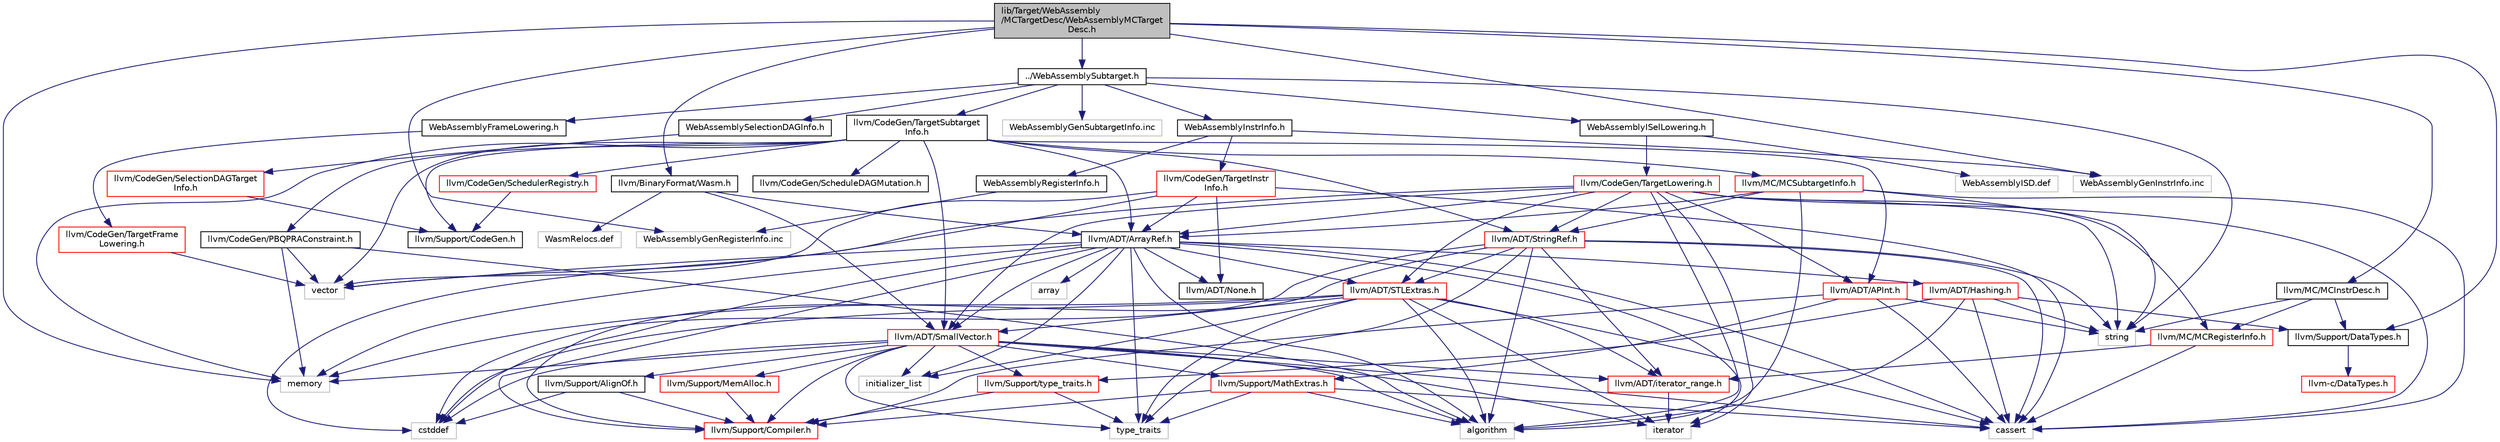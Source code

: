 digraph "lib/Target/WebAssembly/MCTargetDesc/WebAssemblyMCTargetDesc.h"
{
 // LATEX_PDF_SIZE
  bgcolor="transparent";
  edge [fontname="Helvetica",fontsize="10",labelfontname="Helvetica",labelfontsize="10"];
  node [fontname="Helvetica",fontsize="10",shape="box"];
  Node1 [label="lib/Target/WebAssembly\l/MCTargetDesc/WebAssemblyMCTarget\lDesc.h",height=0.2,width=0.4,color="black", fillcolor="grey75", style="filled", fontcolor="black",tooltip="This file provides WebAssembly-specific target descriptions."];
  Node1 -> Node2 [color="midnightblue",fontsize="10",style="solid",fontname="Helvetica"];
  Node2 [label="../WebAssemblySubtarget.h",height=0.2,width=0.4,color="black",URL="$WebAssemblySubtarget_8h.html",tooltip="This file declares the WebAssembly-specific subclass of TargetSubtarget."];
  Node2 -> Node3 [color="midnightblue",fontsize="10",style="solid",fontname="Helvetica"];
  Node3 [label="WebAssemblyFrameLowering.h",height=0.2,width=0.4,color="black",URL="$WebAssemblyFrameLowering_8h.html",tooltip="This class implements WebAssembly-specific bits of TargetFrameLowering class."];
  Node3 -> Node4 [color="midnightblue",fontsize="10",style="solid",fontname="Helvetica"];
  Node4 [label="llvm/CodeGen/TargetFrame\lLowering.h",height=0.2,width=0.4,color="red",URL="$TargetFrameLowering_8h.html",tooltip=" "];
  Node4 -> Node66 [color="midnightblue",fontsize="10",style="solid",fontname="Helvetica"];
  Node66 [label="vector",height=0.2,width=0.4,color="grey75",tooltip=" "];
  Node2 -> Node196 [color="midnightblue",fontsize="10",style="solid",fontname="Helvetica"];
  Node196 [label="WebAssemblyISelLowering.h",height=0.2,width=0.4,color="black",URL="$WebAssemblyISelLowering_8h.html",tooltip="This file defines the interfaces that WebAssembly uses to lower LLVM code into a selection DAG."];
  Node196 -> Node197 [color="midnightblue",fontsize="10",style="solid",fontname="Helvetica"];
  Node197 [label="llvm/CodeGen/TargetLowering.h",height=0.2,width=0.4,color="red",URL="$TargetLowering_8h.html",tooltip="This file describes how to lower LLVM code to machine code."];
  Node197 -> Node112 [color="midnightblue",fontsize="10",style="solid",fontname="Helvetica"];
  Node112 [label="llvm/ADT/APInt.h",height=0.2,width=0.4,color="red",URL="$APInt_8h.html",tooltip="This file implements a class to represent arbitrary precision integral constant values and operations..."];
  Node112 -> Node25 [color="midnightblue",fontsize="10",style="solid",fontname="Helvetica"];
  Node25 [label="llvm/Support/Compiler.h",height=0.2,width=0.4,color="red",URL="$Compiler_8h.html",tooltip=" "];
  Node112 -> Node52 [color="midnightblue",fontsize="10",style="solid",fontname="Helvetica"];
  Node52 [label="llvm/Support/MathExtras.h",height=0.2,width=0.4,color="red",URL="$MathExtras_8h.html",tooltip=" "];
  Node52 -> Node25 [color="midnightblue",fontsize="10",style="solid",fontname="Helvetica"];
  Node52 -> Node37 [color="midnightblue",fontsize="10",style="solid",fontname="Helvetica"];
  Node37 [label="algorithm",height=0.2,width=0.4,color="grey75",tooltip=" "];
  Node52 -> Node29 [color="midnightblue",fontsize="10",style="solid",fontname="Helvetica"];
  Node29 [label="cassert",height=0.2,width=0.4,color="grey75",tooltip=" "];
  Node52 -> Node23 [color="midnightblue",fontsize="10",style="solid",fontname="Helvetica"];
  Node23 [label="type_traits",height=0.2,width=0.4,color="grey75",tooltip=" "];
  Node112 -> Node29 [color="midnightblue",fontsize="10",style="solid",fontname="Helvetica"];
  Node112 -> Node58 [color="midnightblue",fontsize="10",style="solid",fontname="Helvetica"];
  Node58 [label="string",height=0.2,width=0.4,color="grey75",tooltip=" "];
  Node197 -> Node41 [color="midnightblue",fontsize="10",style="solid",fontname="Helvetica"];
  Node41 [label="llvm/ADT/ArrayRef.h",height=0.2,width=0.4,color="black",URL="$ArrayRef_8h.html",tooltip=" "];
  Node41 -> Node42 [color="midnightblue",fontsize="10",style="solid",fontname="Helvetica"];
  Node42 [label="llvm/ADT/Hashing.h",height=0.2,width=0.4,color="red",URL="$Hashing_8h.html",tooltip=" "];
  Node42 -> Node16 [color="midnightblue",fontsize="10",style="solid",fontname="Helvetica"];
  Node16 [label="llvm/Support/DataTypes.h",height=0.2,width=0.4,color="black",URL="$llvm_2Support_2DataTypes_8h.html",tooltip=" "];
  Node16 -> Node17 [color="midnightblue",fontsize="10",style="solid",fontname="Helvetica"];
  Node17 [label="llvm-c/DataTypes.h",height=0.2,width=0.4,color="red",URL="$llvm-c_2DataTypes_8h.html",tooltip=" "];
  Node42 -> Node24 [color="midnightblue",fontsize="10",style="solid",fontname="Helvetica"];
  Node24 [label="llvm/Support/type_traits.h",height=0.2,width=0.4,color="red",URL="$type__traits_8h.html",tooltip=" "];
  Node24 -> Node25 [color="midnightblue",fontsize="10",style="solid",fontname="Helvetica"];
  Node24 -> Node23 [color="midnightblue",fontsize="10",style="solid",fontname="Helvetica"];
  Node42 -> Node37 [color="midnightblue",fontsize="10",style="solid",fontname="Helvetica"];
  Node42 -> Node29 [color="midnightblue",fontsize="10",style="solid",fontname="Helvetica"];
  Node42 -> Node58 [color="midnightblue",fontsize="10",style="solid",fontname="Helvetica"];
  Node41 -> Node48 [color="midnightblue",fontsize="10",style="solid",fontname="Helvetica"];
  Node48 [label="llvm/ADT/None.h",height=0.2,width=0.4,color="black",URL="$None_8h.html",tooltip=" "];
  Node41 -> Node50 [color="midnightblue",fontsize="10",style="solid",fontname="Helvetica"];
  Node50 [label="llvm/ADT/SmallVector.h",height=0.2,width=0.4,color="red",URL="$SmallVector_8h.html",tooltip=" "];
  Node50 -> Node7 [color="midnightblue",fontsize="10",style="solid",fontname="Helvetica"];
  Node7 [label="llvm/ADT/iterator_range.h",height=0.2,width=0.4,color="red",URL="$iterator__range_8h.html",tooltip="This provides a very simple, boring adaptor for a begin and end iterator into a range type."];
  Node7 -> Node8 [color="midnightblue",fontsize="10",style="solid",fontname="Helvetica"];
  Node8 [label="iterator",height=0.2,width=0.4,color="grey75",tooltip=" "];
  Node50 -> Node51 [color="midnightblue",fontsize="10",style="solid",fontname="Helvetica"];
  Node51 [label="llvm/Support/AlignOf.h",height=0.2,width=0.4,color="black",URL="$AlignOf_8h.html",tooltip=" "];
  Node51 -> Node25 [color="midnightblue",fontsize="10",style="solid",fontname="Helvetica"];
  Node51 -> Node36 [color="midnightblue",fontsize="10",style="solid",fontname="Helvetica"];
  Node36 [label="cstddef",height=0.2,width=0.4,color="grey75",tooltip=" "];
  Node50 -> Node25 [color="midnightblue",fontsize="10",style="solid",fontname="Helvetica"];
  Node50 -> Node52 [color="midnightblue",fontsize="10",style="solid",fontname="Helvetica"];
  Node50 -> Node56 [color="midnightblue",fontsize="10",style="solid",fontname="Helvetica"];
  Node56 [label="llvm/Support/MemAlloc.h",height=0.2,width=0.4,color="red",URL="$MemAlloc_8h.html",tooltip="This file defines counterparts of C library allocation functions defined in the namespace 'std'."];
  Node56 -> Node25 [color="midnightblue",fontsize="10",style="solid",fontname="Helvetica"];
  Node50 -> Node24 [color="midnightblue",fontsize="10",style="solid",fontname="Helvetica"];
  Node50 -> Node37 [color="midnightblue",fontsize="10",style="solid",fontname="Helvetica"];
  Node50 -> Node29 [color="midnightblue",fontsize="10",style="solid",fontname="Helvetica"];
  Node50 -> Node36 [color="midnightblue",fontsize="10",style="solid",fontname="Helvetica"];
  Node50 -> Node60 [color="midnightblue",fontsize="10",style="solid",fontname="Helvetica"];
  Node60 [label="initializer_list",height=0.2,width=0.4,color="grey75",tooltip=" "];
  Node50 -> Node8 [color="midnightblue",fontsize="10",style="solid",fontname="Helvetica"];
  Node50 -> Node49 [color="midnightblue",fontsize="10",style="solid",fontname="Helvetica"];
  Node49 [label="memory",height=0.2,width=0.4,color="grey75",tooltip=" "];
  Node50 -> Node23 [color="midnightblue",fontsize="10",style="solid",fontname="Helvetica"];
  Node41 -> Node46 [color="midnightblue",fontsize="10",style="solid",fontname="Helvetica"];
  Node46 [label="llvm/ADT/STLExtras.h",height=0.2,width=0.4,color="red",URL="$STLExtras_8h.html",tooltip=" "];
  Node46 -> Node50 [color="midnightblue",fontsize="10",style="solid",fontname="Helvetica"];
  Node46 -> Node7 [color="midnightblue",fontsize="10",style="solid",fontname="Helvetica"];
  Node46 -> Node37 [color="midnightblue",fontsize="10",style="solid",fontname="Helvetica"];
  Node46 -> Node29 [color="midnightblue",fontsize="10",style="solid",fontname="Helvetica"];
  Node46 -> Node36 [color="midnightblue",fontsize="10",style="solid",fontname="Helvetica"];
  Node46 -> Node60 [color="midnightblue",fontsize="10",style="solid",fontname="Helvetica"];
  Node46 -> Node8 [color="midnightblue",fontsize="10",style="solid",fontname="Helvetica"];
  Node46 -> Node49 [color="midnightblue",fontsize="10",style="solid",fontname="Helvetica"];
  Node46 -> Node23 [color="midnightblue",fontsize="10",style="solid",fontname="Helvetica"];
  Node41 -> Node25 [color="midnightblue",fontsize="10",style="solid",fontname="Helvetica"];
  Node41 -> Node37 [color="midnightblue",fontsize="10",style="solid",fontname="Helvetica"];
  Node41 -> Node65 [color="midnightblue",fontsize="10",style="solid",fontname="Helvetica"];
  Node65 [label="array",height=0.2,width=0.4,color="grey75",tooltip=" "];
  Node41 -> Node29 [color="midnightblue",fontsize="10",style="solid",fontname="Helvetica"];
  Node41 -> Node36 [color="midnightblue",fontsize="10",style="solid",fontname="Helvetica"];
  Node41 -> Node60 [color="midnightblue",fontsize="10",style="solid",fontname="Helvetica"];
  Node41 -> Node8 [color="midnightblue",fontsize="10",style="solid",fontname="Helvetica"];
  Node41 -> Node49 [color="midnightblue",fontsize="10",style="solid",fontname="Helvetica"];
  Node41 -> Node23 [color="midnightblue",fontsize="10",style="solid",fontname="Helvetica"];
  Node41 -> Node66 [color="midnightblue",fontsize="10",style="solid",fontname="Helvetica"];
  Node197 -> Node46 [color="midnightblue",fontsize="10",style="solid",fontname="Helvetica"];
  Node197 -> Node50 [color="midnightblue",fontsize="10",style="solid",fontname="Helvetica"];
  Node197 -> Node45 [color="midnightblue",fontsize="10",style="solid",fontname="Helvetica"];
  Node45 [label="llvm/ADT/StringRef.h",height=0.2,width=0.4,color="red",URL="$StringRef_8h.html",tooltip=" "];
  Node45 -> Node46 [color="midnightblue",fontsize="10",style="solid",fontname="Helvetica"];
  Node45 -> Node7 [color="midnightblue",fontsize="10",style="solid",fontname="Helvetica"];
  Node45 -> Node25 [color="midnightblue",fontsize="10",style="solid",fontname="Helvetica"];
  Node45 -> Node37 [color="midnightblue",fontsize="10",style="solid",fontname="Helvetica"];
  Node45 -> Node29 [color="midnightblue",fontsize="10",style="solid",fontname="Helvetica"];
  Node45 -> Node36 [color="midnightblue",fontsize="10",style="solid",fontname="Helvetica"];
  Node45 -> Node58 [color="midnightblue",fontsize="10",style="solid",fontname="Helvetica"];
  Node45 -> Node23 [color="midnightblue",fontsize="10",style="solid",fontname="Helvetica"];
  Node197 -> Node181 [color="midnightblue",fontsize="10",style="solid",fontname="Helvetica"];
  Node181 [label="llvm/MC/MCRegisterInfo.h",height=0.2,width=0.4,color="red",URL="$MCRegisterInfo_8h.html",tooltip=" "];
  Node181 -> Node7 [color="midnightblue",fontsize="10",style="solid",fontname="Helvetica"];
  Node181 -> Node29 [color="midnightblue",fontsize="10",style="solid",fontname="Helvetica"];
  Node197 -> Node37 [color="midnightblue",fontsize="10",style="solid",fontname="Helvetica"];
  Node197 -> Node29 [color="midnightblue",fontsize="10",style="solid",fontname="Helvetica"];
  Node197 -> Node8 [color="midnightblue",fontsize="10",style="solid",fontname="Helvetica"];
  Node197 -> Node58 [color="midnightblue",fontsize="10",style="solid",fontname="Helvetica"];
  Node197 -> Node66 [color="midnightblue",fontsize="10",style="solid",fontname="Helvetica"];
  Node196 -> Node230 [color="midnightblue",fontsize="10",style="solid",fontname="Helvetica"];
  Node230 [label="WebAssemblyISD.def",height=0.2,width=0.4,color="grey75",tooltip=" "];
  Node2 -> Node231 [color="midnightblue",fontsize="10",style="solid",fontname="Helvetica"];
  Node231 [label="WebAssemblyInstrInfo.h",height=0.2,width=0.4,color="black",URL="$WebAssemblyInstrInfo_8h.html",tooltip="This file contains the WebAssembly implementation of the TargetInstrInfo class."];
  Node231 -> Node232 [color="midnightblue",fontsize="10",style="solid",fontname="Helvetica"];
  Node232 [label="WebAssemblyRegisterInfo.h",height=0.2,width=0.4,color="black",URL="$WebAssemblyRegisterInfo_8h.html",tooltip="This file contains the WebAssembly implementation of the WebAssemblyRegisterInfo class."];
  Node232 -> Node233 [color="midnightblue",fontsize="10",style="solid",fontname="Helvetica"];
  Node233 [label="WebAssemblyGenRegisterInfo.inc",height=0.2,width=0.4,color="grey75",tooltip=" "];
  Node231 -> Node234 [color="midnightblue",fontsize="10",style="solid",fontname="Helvetica"];
  Node234 [label="llvm/CodeGen/TargetInstr\lInfo.h",height=0.2,width=0.4,color="red",URL="$TargetInstrInfo_8h.html",tooltip=" "];
  Node234 -> Node41 [color="midnightblue",fontsize="10",style="solid",fontname="Helvetica"];
  Node234 -> Node48 [color="midnightblue",fontsize="10",style="solid",fontname="Helvetica"];
  Node234 -> Node29 [color="midnightblue",fontsize="10",style="solid",fontname="Helvetica"];
  Node234 -> Node36 [color="midnightblue",fontsize="10",style="solid",fontname="Helvetica"];
  Node234 -> Node66 [color="midnightblue",fontsize="10",style="solid",fontname="Helvetica"];
  Node231 -> Node259 [color="midnightblue",fontsize="10",style="solid",fontname="Helvetica"];
  Node259 [label="WebAssemblyGenInstrInfo.inc",height=0.2,width=0.4,color="grey75",tooltip=" "];
  Node2 -> Node260 [color="midnightblue",fontsize="10",style="solid",fontname="Helvetica"];
  Node260 [label="WebAssemblySelectionDAGInfo.h",height=0.2,width=0.4,color="black",URL="$WebAssemblySelectionDAGInfo_8h.html",tooltip="This file defines the WebAssembly subclass for SelectionDAGTargetInfo."];
  Node260 -> Node261 [color="midnightblue",fontsize="10",style="solid",fontname="Helvetica"];
  Node261 [label="llvm/CodeGen/SelectionDAGTarget\lInfo.h",height=0.2,width=0.4,color="red",URL="$SelectionDAGTargetInfo_8h.html",tooltip=" "];
  Node261 -> Node146 [color="midnightblue",fontsize="10",style="solid",fontname="Helvetica"];
  Node146 [label="llvm/Support/CodeGen.h",height=0.2,width=0.4,color="black",URL="$CodeGen_8h.html",tooltip=" "];
  Node2 -> Node241 [color="midnightblue",fontsize="10",style="solid",fontname="Helvetica"];
  Node241 [label="llvm/CodeGen/TargetSubtarget\lInfo.h",height=0.2,width=0.4,color="black",URL="$TargetSubtargetInfo_8h.html",tooltip=" "];
  Node241 -> Node112 [color="midnightblue",fontsize="10",style="solid",fontname="Helvetica"];
  Node241 -> Node41 [color="midnightblue",fontsize="10",style="solid",fontname="Helvetica"];
  Node241 -> Node50 [color="midnightblue",fontsize="10",style="solid",fontname="Helvetica"];
  Node241 -> Node45 [color="midnightblue",fontsize="10",style="solid",fontname="Helvetica"];
  Node241 -> Node242 [color="midnightblue",fontsize="10",style="solid",fontname="Helvetica"];
  Node242 [label="llvm/CodeGen/PBQPRAConstraint.h",height=0.2,width=0.4,color="black",URL="$PBQPRAConstraint_8h.html",tooltip=" "];
  Node242 -> Node37 [color="midnightblue",fontsize="10",style="solid",fontname="Helvetica"];
  Node242 -> Node49 [color="midnightblue",fontsize="10",style="solid",fontname="Helvetica"];
  Node242 -> Node66 [color="midnightblue",fontsize="10",style="solid",fontname="Helvetica"];
  Node241 -> Node243 [color="midnightblue",fontsize="10",style="solid",fontname="Helvetica"];
  Node243 [label="llvm/CodeGen/ScheduleDAGMutation.h",height=0.2,width=0.4,color="black",URL="$ScheduleDAGMutation_8h.html",tooltip=" "];
  Node241 -> Node244 [color="midnightblue",fontsize="10",style="solid",fontname="Helvetica"];
  Node244 [label="llvm/CodeGen/SchedulerRegistry.h",height=0.2,width=0.4,color="red",URL="$SchedulerRegistry_8h.html",tooltip=" "];
  Node244 -> Node146 [color="midnightblue",fontsize="10",style="solid",fontname="Helvetica"];
  Node241 -> Node247 [color="midnightblue",fontsize="10",style="solid",fontname="Helvetica"];
  Node247 [label="llvm/MC/MCSubtargetInfo.h",height=0.2,width=0.4,color="red",URL="$MCSubtargetInfo_8h.html",tooltip=" "];
  Node247 -> Node41 [color="midnightblue",fontsize="10",style="solid",fontname="Helvetica"];
  Node247 -> Node45 [color="midnightblue",fontsize="10",style="solid",fontname="Helvetica"];
  Node247 -> Node37 [color="midnightblue",fontsize="10",style="solid",fontname="Helvetica"];
  Node247 -> Node29 [color="midnightblue",fontsize="10",style="solid",fontname="Helvetica"];
  Node247 -> Node58 [color="midnightblue",fontsize="10",style="solid",fontname="Helvetica"];
  Node241 -> Node146 [color="midnightblue",fontsize="10",style="solid",fontname="Helvetica"];
  Node241 -> Node49 [color="midnightblue",fontsize="10",style="solid",fontname="Helvetica"];
  Node241 -> Node66 [color="midnightblue",fontsize="10",style="solid",fontname="Helvetica"];
  Node2 -> Node58 [color="midnightblue",fontsize="10",style="solid",fontname="Helvetica"];
  Node2 -> Node262 [color="midnightblue",fontsize="10",style="solid",fontname="Helvetica"];
  Node262 [label="WebAssemblyGenSubtargetInfo.inc",height=0.2,width=0.4,color="grey75",tooltip=" "];
  Node1 -> Node263 [color="midnightblue",fontsize="10",style="solid",fontname="Helvetica"];
  Node263 [label="llvm/BinaryFormat/Wasm.h",height=0.2,width=0.4,color="black",URL="$BinaryFormat_2Wasm_8h.html",tooltip=" "];
  Node263 -> Node41 [color="midnightblue",fontsize="10",style="solid",fontname="Helvetica"];
  Node263 -> Node50 [color="midnightblue",fontsize="10",style="solid",fontname="Helvetica"];
  Node263 -> Node264 [color="midnightblue",fontsize="10",style="solid",fontname="Helvetica"];
  Node264 [label="WasmRelocs.def",height=0.2,width=0.4,color="grey75",tooltip=" "];
  Node1 -> Node180 [color="midnightblue",fontsize="10",style="solid",fontname="Helvetica"];
  Node180 [label="llvm/MC/MCInstrDesc.h",height=0.2,width=0.4,color="black",URL="$MCInstrDesc_8h.html",tooltip=" "];
  Node180 -> Node181 [color="midnightblue",fontsize="10",style="solid",fontname="Helvetica"];
  Node180 -> Node16 [color="midnightblue",fontsize="10",style="solid",fontname="Helvetica"];
  Node180 -> Node58 [color="midnightblue",fontsize="10",style="solid",fontname="Helvetica"];
  Node1 -> Node16 [color="midnightblue",fontsize="10",style="solid",fontname="Helvetica"];
  Node1 -> Node49 [color="midnightblue",fontsize="10",style="solid",fontname="Helvetica"];
  Node1 -> Node233 [color="midnightblue",fontsize="10",style="solid",fontname="Helvetica"];
  Node1 -> Node259 [color="midnightblue",fontsize="10",style="solid",fontname="Helvetica"];
}
